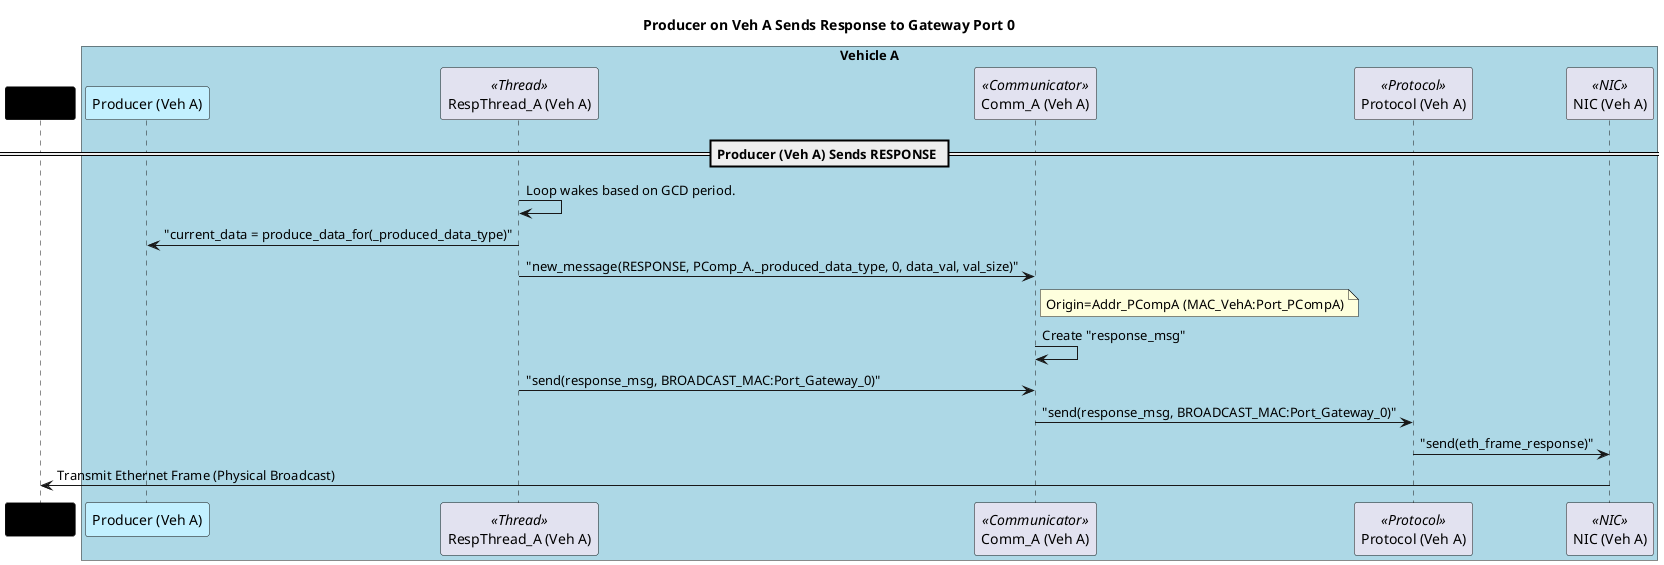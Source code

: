 @startuml Producer Sends Response Flow (Inter-Vehicle)

title Producer on Veh A Sends Response to Gateway Port 0

participant PComp_A as "Producer (Veh A)" #Application
participant PRespT_A as "RespThread_A (Veh A)" <<Thread>>
participant PComm_A as "Comm_A (Veh A)" <<Communicator>>
participant Proto_A as "Protocol (Veh A)" <<Protocol>>
participant NIC_A as "NIC (Veh A)" <<NIC>>

participant Network #Black

box "Vehicle A" #LightBlue
    participant PComp_A
    participant PRespT_A
    participant PComm_A
    participant Proto_A
    participant NIC_A
end box

== Producer (Veh A) Sends RESPONSE ==

PRespT_A -> PRespT_A : Loop wakes based on GCD period.
PRespT_A -> PComp_A : "current_data = produce_data_for(_produced_data_type)"
PRespT_A -> PComm_A : "new_message(RESPONSE, PComp_A._produced_data_type, 0, data_val, val_size)"
note right of PComm_A: Origin=Addr_PCompA (MAC_VehA:Port_PCompA)
PComm_A -> PComm_A : Create "response_msg"
PRespT_A -> PComm_A : "send(response_msg, BROADCAST_MAC:Port_Gateway_0)"

PComm_A -> Proto_A : "send(response_msg, BROADCAST_MAC:Port_Gateway_0)"
Proto_A -> NIC_A : "send(eth_frame_response)"
NIC_A -> Network : Transmit Ethernet Frame (Physical Broadcast)

@enduml 